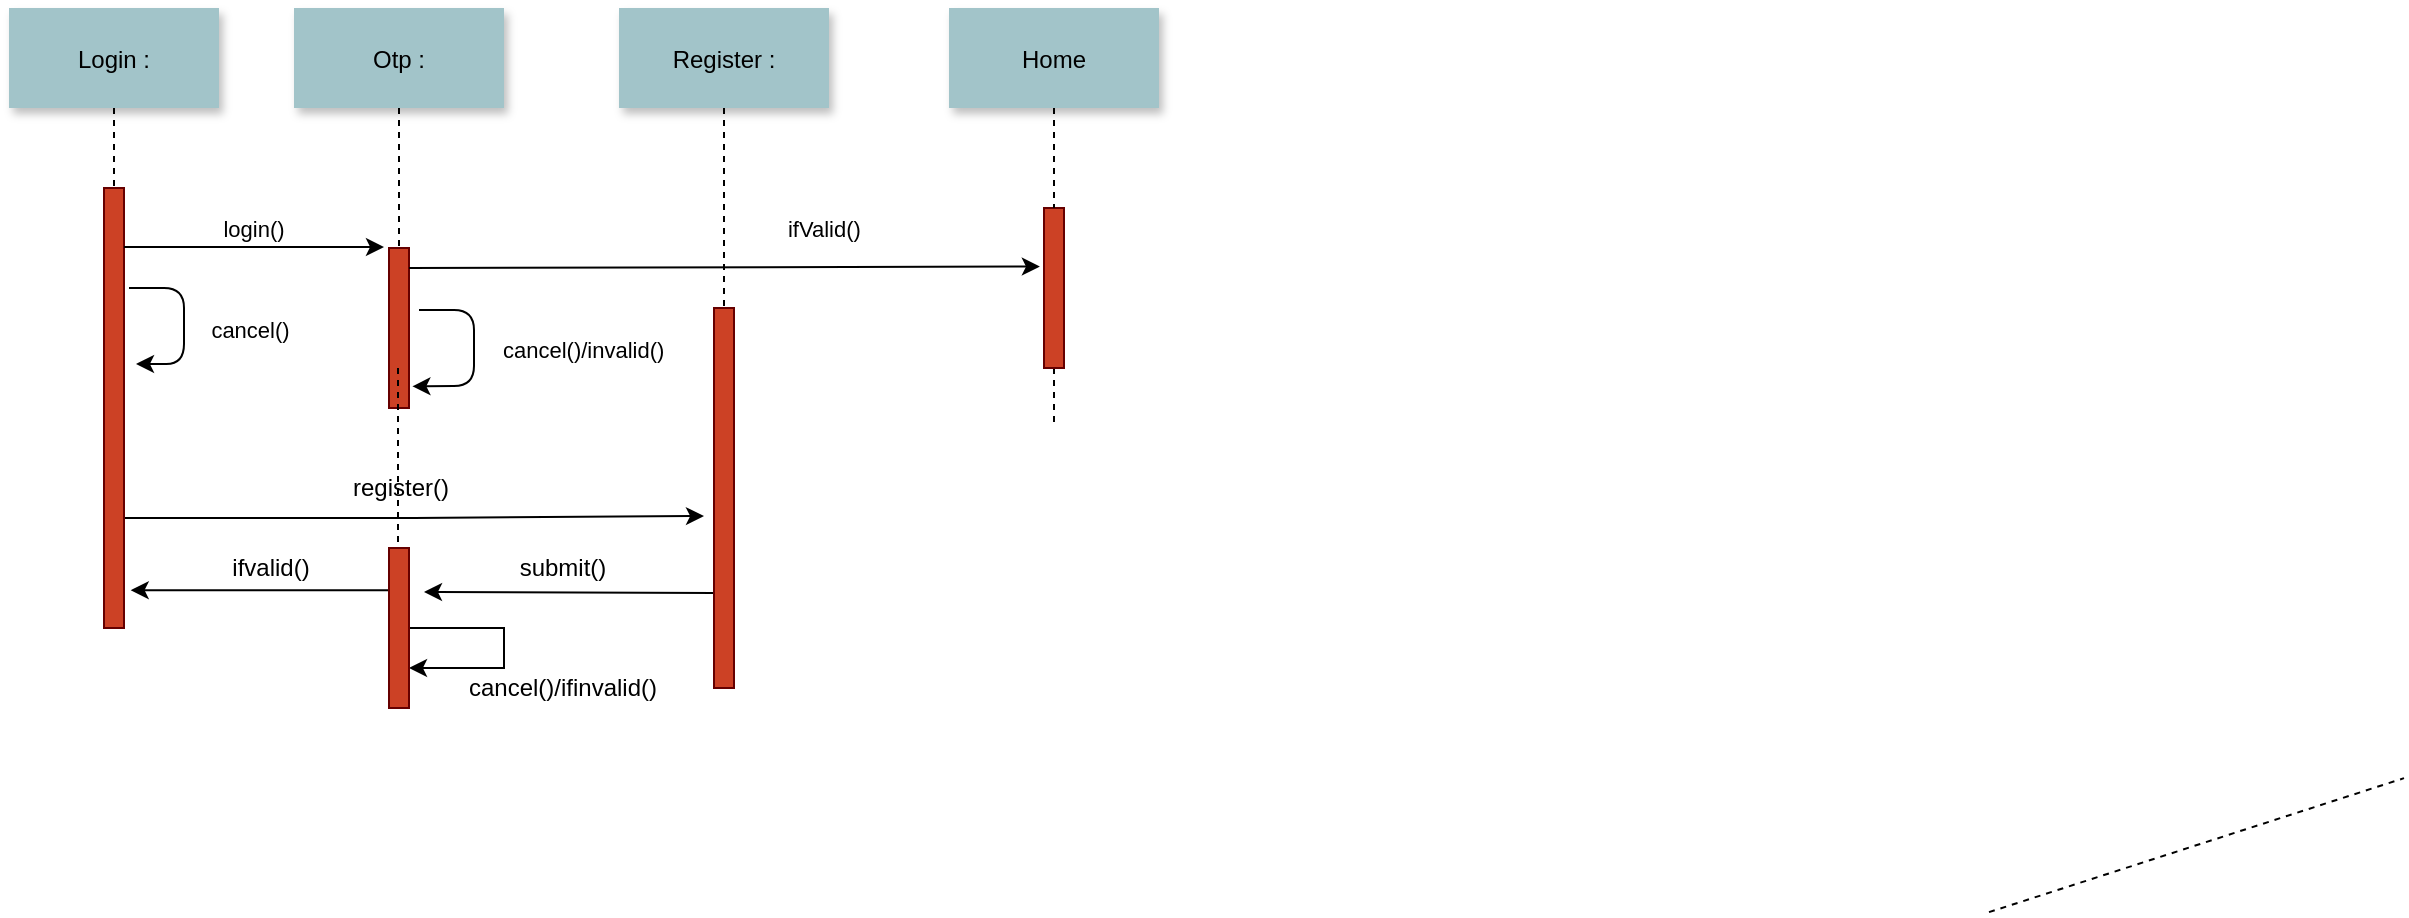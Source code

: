 <mxfile version="12.4.1" type="device" pages="1"><diagram name="Page-1" id="9361dd3d-8414-5efd-6122-117bd74ce7a7"><mxGraphModel dx="1221" dy="625" grid="1" gridSize="10" guides="1" tooltips="1" connect="1" arrows="1" fold="1" page="0" pageScale="1.5" pageWidth="826" pageHeight="1169" background="#ffffff" math="0" shadow="0"><root><mxCell id="0"/><mxCell id="1" parent="0"/><mxCell id="MsA563M5E-GVy7Jki2KK-110" style="edgeStyle=orthogonalEdgeStyle;rounded=0;orthogonalLoop=1;jettySize=auto;html=1;exitX=1;exitY=0.75;exitDx=0;exitDy=0;" edge="1" parent="1" source="2"><mxGeometry relative="1" as="geometry"><mxPoint x="500" y="314" as="targetPoint"/></mxGeometry></mxCell><mxCell id="2" value="" style="fillColor=#CC4125;strokeColor=#660000" parent="1" vertex="1"><mxGeometry x="200" y="150" width="10" height="220" as="geometry"/></mxCell><mxCell id="4" value="Login :" style="shadow=1;fillColor=#A2C4C9;strokeColor=none" parent="1" vertex="1"><mxGeometry x="152.5" y="60" width="105" height="50" as="geometry"/></mxCell><mxCell id="6" value="" style="fillColor=#CC4125;strokeColor=#660000" parent="1" vertex="1"><mxGeometry x="342.5" y="180" width="10" height="80" as="geometry"/></mxCell><mxCell id="7" value="Otp :" style="shadow=1;fillColor=#A2C4C9;strokeColor=none" parent="1" vertex="1"><mxGeometry x="295" y="60" width="105" height="50" as="geometry"/></mxCell><mxCell id="8" value="" style="edgeStyle=none;endArrow=none;dashed=1" parent="1" source="7" target="6" edge="1"><mxGeometry x="272.335" y="165" width="100" height="100" as="geometry"><mxPoint x="347.259" y="110" as="sourcePoint"/><mxPoint x="347.576" y="165" as="targetPoint"/></mxGeometry></mxCell><mxCell id="9" value="login()" style="edgeStyle=none;verticalLabelPosition=top;verticalAlign=bottom" parent="1" edge="1"><mxGeometry x="220" y="92" width="100" height="100" as="geometry"><mxPoint x="210" y="179.5" as="sourcePoint"/><mxPoint x="340" y="179.5" as="targetPoint"/></mxGeometry></mxCell><mxCell id="22" value="Home" style="shadow=1;fillColor=#A2C4C9;strokeColor=none" parent="1" vertex="1"><mxGeometry x="622.5" y="60" width="105" height="50" as="geometry"/></mxCell><mxCell id="23" value="" style="edgeStyle=none;endArrow=none;dashed=1" parent="1" source="MsA563M5E-GVy7Jki2KK-100" edge="1"><mxGeometry x="614.488" y="175.0" width="100" height="100" as="geometry"><mxPoint x="674.653" y="110" as="sourcePoint"/><mxPoint x="675" y="269.394" as="targetPoint"/></mxGeometry></mxCell><mxCell id="33" value="" style="edgeStyle=elbowEdgeStyle;elbow=horizontal;endArrow=none;dashed=1" parent="1" source="4" target="2" edge="1"><mxGeometry x="230.0" y="310" width="100" height="100" as="geometry"><mxPoint x="230.0" y="410" as="sourcePoint"/><mxPoint x="330" y="310" as="targetPoint"/></mxGeometry></mxCell><mxCell id="56" value="" style="edgeStyle=none;endArrow=none;dashed=1" parent="1" target="57" edge="1"><mxGeometry x="1204.071" y="380.087" width="100" height="100" as="geometry"><mxPoint x="1142.5" y="512.083" as="sourcePoint"/><mxPoint x="1350" y="445.087" as="targetPoint"/></mxGeometry></mxCell><mxCell id="MsA563M5E-GVy7Jki2KK-89" value="cancel()" style="edgeStyle=none;verticalLabelPosition=top;verticalAlign=bottom;" edge="1" parent="1"><mxGeometry width="100" height="100" as="geometry"><mxPoint x="212.5" y="200" as="sourcePoint"/><mxPoint x="216" y="238" as="targetPoint"/><Array as="points"><mxPoint x="240" y="200"/><mxPoint x="240" y="238"/></Array><mxPoint x="59" y="11" as="offset"/></mxGeometry></mxCell><mxCell id="MsA563M5E-GVy7Jki2KK-91" value="Register :" style="shadow=1;fillColor=#A2C4C9;strokeColor=none" vertex="1" parent="1"><mxGeometry x="457.5" y="60" width="105" height="50" as="geometry"/></mxCell><mxCell id="MsA563M5E-GVy7Jki2KK-98" value="ifValid()" style="edgeStyle=none;verticalLabelPosition=top;verticalAlign=bottom;entryX=-0.206;entryY=0.366;entryDx=0;entryDy=0;entryPerimeter=0;" edge="1" parent="1" target="MsA563M5E-GVy7Jki2KK-100"><mxGeometry width="100" height="100" as="geometry"><mxPoint x="352.5" y="190" as="sourcePoint"/><mxPoint x="660" y="190" as="targetPoint"/><mxPoint x="50" y="-10" as="offset"/></mxGeometry></mxCell><mxCell id="MsA563M5E-GVy7Jki2KK-100" value="" style="fillColor=#CC4125;strokeColor=#660000" vertex="1" parent="1"><mxGeometry x="670" y="160" width="10" height="80" as="geometry"/></mxCell><mxCell id="MsA563M5E-GVy7Jki2KK-101" value="" style="edgeStyle=none;endArrow=none;dashed=1" edge="1" parent="1" source="22" target="MsA563M5E-GVy7Jki2KK-100"><mxGeometry x="614.488" y="175.0" width="100" height="100" as="geometry"><mxPoint x="675" y="110.0" as="sourcePoint"/><mxPoint x="675" y="269.394" as="targetPoint"/></mxGeometry></mxCell><mxCell id="MsA563M5E-GVy7Jki2KK-102" value="cancel()/invalid()" style="edgeStyle=none;verticalLabelPosition=top;verticalAlign=bottom;entryX=0.92;entryY=0.678;entryDx=0;entryDy=0;entryPerimeter=0;" edge="1" parent="1"><mxGeometry width="100" height="100" as="geometry"><mxPoint x="357.5" y="211.0" as="sourcePoint"/><mxPoint x="354.2" y="249.14" as="targetPoint"/><Array as="points"><mxPoint x="385" y="211"/><mxPoint x="385" y="249"/></Array><mxPoint x="84" y="10" as="offset"/></mxGeometry></mxCell><mxCell id="MsA563M5E-GVy7Jki2KK-107" value="" style="edgeStyle=none;endArrow=none;dashed=1" edge="1" parent="1" source="MsA563M5E-GVy7Jki2KK-108"><mxGeometry x="449.488" y="175.0" width="100" height="100" as="geometry"><mxPoint x="510" y="110.0" as="sourcePoint"/><mxPoint x="510" y="400" as="targetPoint"/><Array as="points"/></mxGeometry></mxCell><mxCell id="MsA563M5E-GVy7Jki2KK-116" style="edgeStyle=orthogonalEdgeStyle;rounded=0;orthogonalLoop=1;jettySize=auto;html=1;exitX=0;exitY=0.75;exitDx=0;exitDy=0;" edge="1" parent="1" source="MsA563M5E-GVy7Jki2KK-108"><mxGeometry relative="1" as="geometry"><mxPoint x="360" y="352" as="targetPoint"/></mxGeometry></mxCell><mxCell id="MsA563M5E-GVy7Jki2KK-108" value="" style="fillColor=#CC4125;strokeColor=#660000" vertex="1" parent="1"><mxGeometry x="505" y="210" width="10" height="190" as="geometry"/></mxCell><mxCell id="MsA563M5E-GVy7Jki2KK-109" value="" style="edgeStyle=none;endArrow=none;dashed=1" edge="1" parent="1" target="MsA563M5E-GVy7Jki2KK-108"><mxGeometry x="449.488" y="175.0" width="100" height="100" as="geometry"><mxPoint x="510" y="110.0" as="sourcePoint"/><mxPoint x="510" y="400" as="targetPoint"/><Array as="points"/></mxGeometry></mxCell><mxCell id="MsA563M5E-GVy7Jki2KK-111" value="register()" style="text;html=1;align=center;verticalAlign=middle;resizable=0;points=[];;autosize=1;" vertex="1" parent="1"><mxGeometry x="317.5" y="290" width="60" height="20" as="geometry"/></mxCell><mxCell id="MsA563M5E-GVy7Jki2KK-112" value="" style="edgeStyle=none;endArrow=none;dashed=1" edge="1" parent="1"><mxGeometry x="286.488" y="305" width="100" height="100" as="geometry"><mxPoint x="347" y="240.0" as="sourcePoint"/><mxPoint x="347" y="340.0" as="targetPoint"/><Array as="points"/></mxGeometry></mxCell><mxCell id="MsA563M5E-GVy7Jki2KK-118" style="edgeStyle=orthogonalEdgeStyle;rounded=0;orthogonalLoop=1;jettySize=auto;html=1;exitX=0;exitY=0.5;exitDx=0;exitDy=0;entryX=1.335;entryY=0.914;entryDx=0;entryDy=0;entryPerimeter=0;" edge="1" parent="1" source="MsA563M5E-GVy7Jki2KK-113" target="2"><mxGeometry relative="1" as="geometry"><Array as="points"><mxPoint x="343" y="351"/></Array></mxGeometry></mxCell><mxCell id="MsA563M5E-GVy7Jki2KK-121" style="edgeStyle=orthogonalEdgeStyle;rounded=0;orthogonalLoop=1;jettySize=auto;html=1;exitX=1;exitY=0.5;exitDx=0;exitDy=0;entryX=1;entryY=0.75;entryDx=0;entryDy=0;" edge="1" parent="1" source="MsA563M5E-GVy7Jki2KK-113" target="MsA563M5E-GVy7Jki2KK-113"><mxGeometry relative="1" as="geometry"><mxPoint x="390" y="390" as="targetPoint"/><Array as="points"><mxPoint x="400" y="370"/><mxPoint x="400" y="390"/></Array></mxGeometry></mxCell><mxCell id="MsA563M5E-GVy7Jki2KK-113" value="" style="fillColor=#CC4125;strokeColor=#660000" vertex="1" parent="1"><mxGeometry x="342.5" y="330" width="10" height="80" as="geometry"/></mxCell><mxCell id="MsA563M5E-GVy7Jki2KK-117" value="submit()" style="text;html=1;align=center;verticalAlign=middle;resizable=0;points=[];;autosize=1;" vertex="1" parent="1"><mxGeometry x="399" y="330" width="60" height="20" as="geometry"/></mxCell><mxCell id="MsA563M5E-GVy7Jki2KK-119" value="ifvalid()" style="text;html=1;align=center;verticalAlign=middle;resizable=0;points=[];;autosize=1;" vertex="1" parent="1"><mxGeometry x="257.5" y="330" width="50" height="20" as="geometry"/></mxCell><mxCell id="MsA563M5E-GVy7Jki2KK-122" value="cancel()/ifinvalid()" style="text;html=1;align=center;verticalAlign=middle;resizable=0;points=[];;autosize=1;" vertex="1" parent="1"><mxGeometry x="374" y="390" width="110" height="20" as="geometry"/></mxCell></root></mxGraphModel></diagram></mxfile>